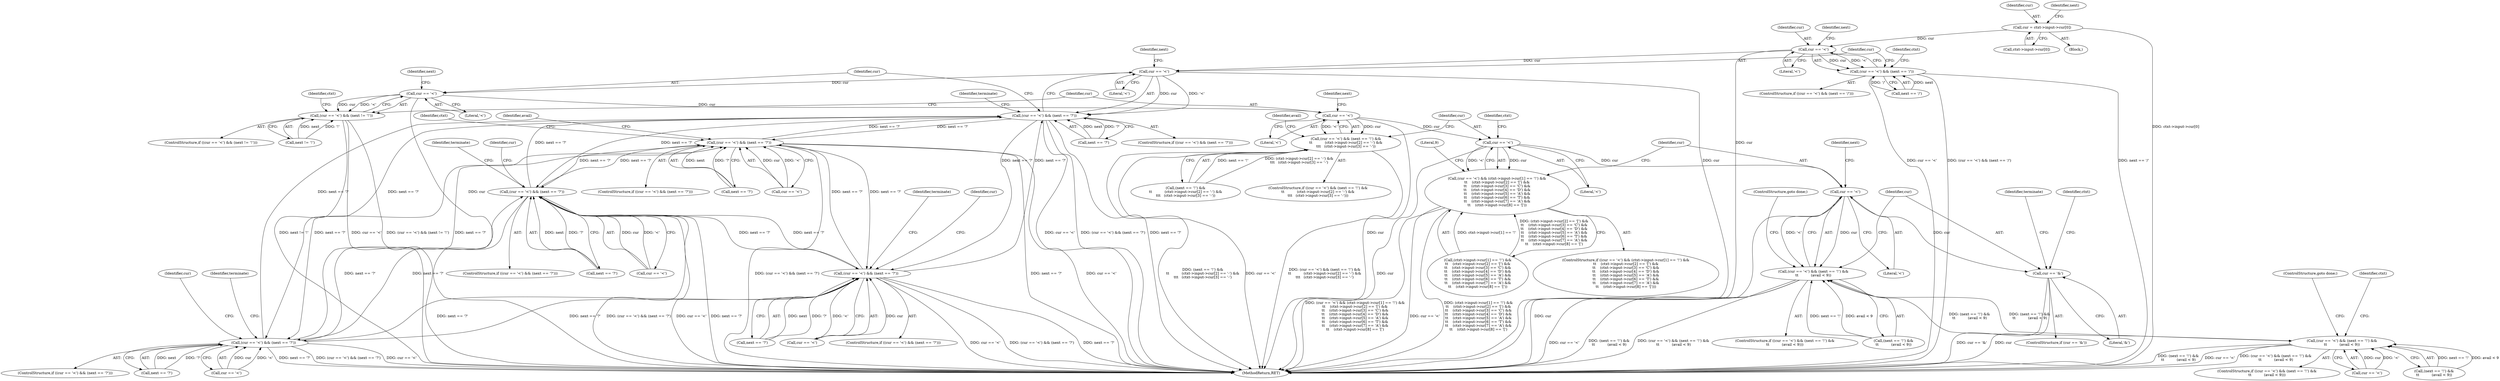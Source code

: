 digraph "0_Chrome_d0947db40187f4708c58e64cbd6013faf9eddeed_37@array" {
"1001265" [label="(Call,cur = ctxt->input->cur[0])"];
"1001295" [label="(Call,cur == '<')"];
"1001294" [label="(Call,(cur == '<') && (next == '/'))"];
"1001311" [label="(Call,cur == '<')"];
"1001310" [label="(Call,(cur == '<') && (next == '?'))"];
"1000609" [label="(Call,(cur == '<') && (next == '?'))"];
"1002118" [label="(Call,(cur == '<') && (next == '?'))"];
"1002509" [label="(Call,(cur == '<') && (next == '?'))"];
"1002720" [label="(Call,(cur == '<') && (next == '?'))"];
"1001335" [label="(Call,cur == '<')"];
"1001334" [label="(Call,(cur == '<') && (next != '!'))"];
"1001351" [label="(Call,cur == '<')"];
"1001350" [label="(Call,(cur == '<') && (next == '!') &&\n\t\t           (ctxt->input->cur[2] == '-') &&\n\t\t\t   (ctxt->input->cur[3] == '-'))"];
"1001423" [label="(Call,cur == '<')"];
"1001422" [label="(Call,(cur == '<') && (ctxt->input->cur[1] == '!') &&\n\t\t    (ctxt->input->cur[2] == '[') &&\n\t\t    (ctxt->input->cur[3] == 'C') &&\n\t\t    (ctxt->input->cur[4] == 'D') &&\n\t\t    (ctxt->input->cur[5] == 'A') &&\n\t\t    (ctxt->input->cur[6] == 'T') &&\n\t\t    (ctxt->input->cur[7] == 'A') &&\n\t\t    (ctxt->input->cur[8] == '['))"];
"1001517" [label="(Call,cur == '<')"];
"1001516" [label="(Call,(cur == '<') && (next == '!') &&\n\t\t           (avail < 9))"];
"1002397" [label="(Call,(cur == '<') && (next == '!') &&\n\t\t           (avail < 9))"];
"1001531" [label="(Call,cur == '&')"];
"1001426" [label="(Call,(ctxt->input->cur[1] == '!') &&\n\t\t    (ctxt->input->cur[2] == '[') &&\n\t\t    (ctxt->input->cur[3] == 'C') &&\n\t\t    (ctxt->input->cur[4] == 'D') &&\n\t\t    (ctxt->input->cur[5] == 'A') &&\n\t\t    (ctxt->input->cur[6] == 'T') &&\n\t\t    (ctxt->input->cur[7] == 'A') &&\n\t\t    (ctxt->input->cur[8] == '['))"];
"1002510" [label="(Call,cur == '<')"];
"1001381" [label="(Identifier,avail)"];
"1003423" [label="(MethodReturn,RET)"];
"1001520" [label="(Call,(next == '!') &&\n\t\t           (avail < 9))"];
"1002761" [label="(Identifier,cur)"];
"1001528" [label="(ControlStructure,goto done;)"];
"1001354" [label="(Call,(next == '!') &&\n\t\t           (ctxt->input->cur[2] == '-') &&\n\t\t\t   (ctxt->input->cur[3] == '-'))"];
"1001266" [label="(Identifier,cur)"];
"1002397" [label="(Call,(cur == '<') && (next == '!') &&\n\t\t           (avail < 9))"];
"1002724" [label="(Call,next == '?')"];
"1001424" [label="(Identifier,cur)"];
"1001516" [label="(Call,(cur == '<') && (next == '!') &&\n\t\t           (avail < 9))"];
"1001518" [label="(Identifier,cur)"];
"1001265" [label="(Call,cur = ctxt->input->cur[0])"];
"1002118" [label="(Call,(cur == '<') && (next == '?'))"];
"1001422" [label="(Call,(cur == '<') && (ctxt->input->cur[1] == '!') &&\n\t\t    (ctxt->input->cur[2] == '[') &&\n\t\t    (ctxt->input->cur[3] == 'C') &&\n\t\t    (ctxt->input->cur[4] == 'D') &&\n\t\t    (ctxt->input->cur[5] == 'A') &&\n\t\t    (ctxt->input->cur[6] == 'T') &&\n\t\t    (ctxt->input->cur[7] == 'A') &&\n\t\t    (ctxt->input->cur[8] == '['))"];
"1001349" [label="(ControlStructure,if ((cur == '<') && (next == '!') &&\n\t\t           (ctxt->input->cur[2] == '-') &&\n\t\t\t   (ctxt->input->cur[3] == '-')))"];
"1002414" [label="(Identifier,ctxt)"];
"1002509" [label="(Call,(cur == '<') && (next == '?'))"];
"1001295" [label="(Call,cur == '<')"];
"1001321" [label="(Identifier,terminate)"];
"1002719" [label="(ControlStructure,if ((cur == '<') && (next == '?')))"];
"1002122" [label="(Call,next == '?')"];
"1001297" [label="(Literal,'<')"];
"1002119" [label="(Call,cur == '<')"];
"1002159" [label="(Identifier,cur)"];
"1001298" [label="(Call,next == '/')"];
"1002720" [label="(Call,(cur == '<') && (next == '?'))"];
"1001338" [label="(Call,next != '!')"];
"1000814" [label="(Identifier,ctxt)"];
"1002731" [label="(Identifier,terminate)"];
"1002396" [label="(ControlStructure,if ((cur == '<') && (next == '!') &&\n\t\t           (avail < 9)))"];
"1000619" [label="(Identifier,avail)"];
"1001275" [label="(Identifier,next)"];
"1001353" [label="(Literal,'<')"];
"1001337" [label="(Literal,'<')"];
"1002520" [label="(Identifier,terminate)"];
"1001304" [label="(Identifier,ctxt)"];
"1001314" [label="(Call,next == '?')"];
"1002117" [label="(ControlStructure,if ((cur == '<') && (next == '?')))"];
"1001530" [label="(ControlStructure,if (cur == '&'))"];
"1001351" [label="(Call,cur == '<')"];
"1001533" [label="(Literal,'&')"];
"1001538" [label="(Identifier,terminate)"];
"1001309" [label="(ControlStructure,if ((cur == '<') && (next == '?')))"];
"1000613" [label="(Call,next == '?')"];
"1001356" [label="(Identifier,next)"];
"1002409" [label="(ControlStructure,goto done;)"];
"1000608" [label="(ControlStructure,if ((cur == '<') && (next == '?')))"];
"1002545" [label="(Identifier,cur)"];
"1001352" [label="(Identifier,cur)"];
"1001431" [label="(Identifier,ctxt)"];
"1001312" [label="(Identifier,cur)"];
"1001267" [label="(Call,ctxt->input->cur[0])"];
"1001335" [label="(Call,cur == '<')"];
"1001313" [label="(Literal,'<')"];
"1001293" [label="(ControlStructure,if ((cur == '<') && (next == '/')))"];
"1001333" [label="(ControlStructure,if ((cur == '<') && (next != '!')))"];
"1001515" [label="(ControlStructure,if ((cur == '<') && (next == '!') &&\n\t\t           (avail < 9)))"];
"1001310" [label="(Call,(cur == '<') && (next == '?'))"];
"1001507" [label="(Literal,9)"];
"1002398" [label="(Call,cur == '<')"];
"1002129" [label="(Identifier,terminate)"];
"1001519" [label="(Literal,'<')"];
"1002508" [label="(ControlStructure,if ((cur == '<') && (next == '?')))"];
"1001423" [label="(Call,cur == '<')"];
"1001517" [label="(Call,cur == '<')"];
"1001315" [label="(Identifier,next)"];
"1001311" [label="(Call,cur == '<')"];
"1002721" [label="(Call,cur == '<')"];
"1002401" [label="(Call,(next == '!') &&\n\t\t           (avail < 9))"];
"1001425" [label="(Literal,'<')"];
"1001522" [label="(Identifier,next)"];
"1000610" [label="(Call,cur == '<')"];
"1002513" [label="(Call,next == '?')"];
"1001421" [label="(ControlStructure,if ((cur == '<') && (ctxt->input->cur[1] == '!') &&\n\t\t    (ctxt->input->cur[2] == '[') &&\n\t\t    (ctxt->input->cur[3] == 'C') &&\n\t\t    (ctxt->input->cur[4] == 'D') &&\n\t\t    (ctxt->input->cur[5] == 'A') &&\n\t\t    (ctxt->input->cur[6] == 'T') &&\n\t\t    (ctxt->input->cur[7] == 'A') &&\n\t\t    (ctxt->input->cur[8] == '[')))"];
"1001294" [label="(Call,(cur == '<') && (next == '/'))"];
"1000609" [label="(Call,(cur == '<') && (next == '?'))"];
"1001251" [label="(Block,)"];
"1001555" [label="(Identifier,ctxt)"];
"1001299" [label="(Identifier,next)"];
"1001339" [label="(Identifier,next)"];
"1001336" [label="(Identifier,cur)"];
"1001531" [label="(Call,cur == '&')"];
"1001296" [label="(Identifier,cur)"];
"1001334" [label="(Call,(cur == '<') && (next != '!'))"];
"1001344" [label="(Identifier,ctxt)"];
"1001532" [label="(Identifier,cur)"];
"1001350" [label="(Call,(cur == '<') && (next == '!') &&\n\t\t           (ctxt->input->cur[2] == '-') &&\n\t\t\t   (ctxt->input->cur[3] == '-'))"];
"1001265" -> "1001251"  [label="AST: "];
"1001265" -> "1001267"  [label="CFG: "];
"1001266" -> "1001265"  [label="AST: "];
"1001267" -> "1001265"  [label="AST: "];
"1001275" -> "1001265"  [label="CFG: "];
"1001265" -> "1003423"  [label="DDG: ctxt->input->cur[0]"];
"1001265" -> "1001295"  [label="DDG: cur"];
"1001295" -> "1001294"  [label="AST: "];
"1001295" -> "1001297"  [label="CFG: "];
"1001296" -> "1001295"  [label="AST: "];
"1001297" -> "1001295"  [label="AST: "];
"1001299" -> "1001295"  [label="CFG: "];
"1001294" -> "1001295"  [label="CFG: "];
"1001295" -> "1003423"  [label="DDG: cur"];
"1001295" -> "1001294"  [label="DDG: cur"];
"1001295" -> "1001294"  [label="DDG: '<'"];
"1001295" -> "1001311"  [label="DDG: cur"];
"1001294" -> "1001293"  [label="AST: "];
"1001294" -> "1001298"  [label="CFG: "];
"1001298" -> "1001294"  [label="AST: "];
"1001304" -> "1001294"  [label="CFG: "];
"1001312" -> "1001294"  [label="CFG: "];
"1001294" -> "1003423"  [label="DDG: cur == '<'"];
"1001294" -> "1003423"  [label="DDG: (cur == '<') && (next == '/')"];
"1001294" -> "1003423"  [label="DDG: next == '/'"];
"1001298" -> "1001294"  [label="DDG: next"];
"1001298" -> "1001294"  [label="DDG: '/'"];
"1001311" -> "1001310"  [label="AST: "];
"1001311" -> "1001313"  [label="CFG: "];
"1001312" -> "1001311"  [label="AST: "];
"1001313" -> "1001311"  [label="AST: "];
"1001315" -> "1001311"  [label="CFG: "];
"1001310" -> "1001311"  [label="CFG: "];
"1001311" -> "1003423"  [label="DDG: cur"];
"1001311" -> "1001310"  [label="DDG: cur"];
"1001311" -> "1001310"  [label="DDG: '<'"];
"1001311" -> "1001335"  [label="DDG: cur"];
"1001310" -> "1001309"  [label="AST: "];
"1001310" -> "1001314"  [label="CFG: "];
"1001314" -> "1001310"  [label="AST: "];
"1001321" -> "1001310"  [label="CFG: "];
"1001336" -> "1001310"  [label="CFG: "];
"1001310" -> "1003423"  [label="DDG: cur == '<'"];
"1001310" -> "1003423"  [label="DDG: (cur == '<') && (next == '?')"];
"1001310" -> "1003423"  [label="DDG: next == '?'"];
"1001310" -> "1000609"  [label="DDG: next == '?'"];
"1001314" -> "1001310"  [label="DDG: next"];
"1001314" -> "1001310"  [label="DDG: '?'"];
"1002118" -> "1001310"  [label="DDG: next == '?'"];
"1000609" -> "1001310"  [label="DDG: next == '?'"];
"1002720" -> "1001310"  [label="DDG: next == '?'"];
"1002509" -> "1001310"  [label="DDG: next == '?'"];
"1001310" -> "1002118"  [label="DDG: next == '?'"];
"1001310" -> "1002509"  [label="DDG: next == '?'"];
"1001310" -> "1002720"  [label="DDG: next == '?'"];
"1000609" -> "1000608"  [label="AST: "];
"1000609" -> "1000610"  [label="CFG: "];
"1000609" -> "1000613"  [label="CFG: "];
"1000610" -> "1000609"  [label="AST: "];
"1000613" -> "1000609"  [label="AST: "];
"1000619" -> "1000609"  [label="CFG: "];
"1000814" -> "1000609"  [label="CFG: "];
"1000609" -> "1003423"  [label="DDG: next == '?'"];
"1000609" -> "1003423"  [label="DDG: cur == '<'"];
"1000609" -> "1003423"  [label="DDG: (cur == '<') && (next == '?')"];
"1000610" -> "1000609"  [label="DDG: cur"];
"1000610" -> "1000609"  [label="DDG: '<'"];
"1000613" -> "1000609"  [label="DDG: next"];
"1000613" -> "1000609"  [label="DDG: '?'"];
"1002118" -> "1000609"  [label="DDG: next == '?'"];
"1002720" -> "1000609"  [label="DDG: next == '?'"];
"1002509" -> "1000609"  [label="DDG: next == '?'"];
"1000609" -> "1002118"  [label="DDG: next == '?'"];
"1000609" -> "1002509"  [label="DDG: next == '?'"];
"1000609" -> "1002720"  [label="DDG: next == '?'"];
"1002118" -> "1002117"  [label="AST: "];
"1002118" -> "1002119"  [label="CFG: "];
"1002118" -> "1002122"  [label="CFG: "];
"1002119" -> "1002118"  [label="AST: "];
"1002122" -> "1002118"  [label="AST: "];
"1002129" -> "1002118"  [label="CFG: "];
"1002159" -> "1002118"  [label="CFG: "];
"1002118" -> "1003423"  [label="DDG: next == '?'"];
"1002118" -> "1003423"  [label="DDG: (cur == '<') && (next == '?')"];
"1002118" -> "1003423"  [label="DDG: cur == '<'"];
"1002119" -> "1002118"  [label="DDG: cur"];
"1002119" -> "1002118"  [label="DDG: '<'"];
"1002122" -> "1002118"  [label="DDG: next"];
"1002122" -> "1002118"  [label="DDG: '?'"];
"1002720" -> "1002118"  [label="DDG: next == '?'"];
"1002509" -> "1002118"  [label="DDG: next == '?'"];
"1002118" -> "1002509"  [label="DDG: next == '?'"];
"1002118" -> "1002720"  [label="DDG: next == '?'"];
"1002509" -> "1002508"  [label="AST: "];
"1002509" -> "1002510"  [label="CFG: "];
"1002509" -> "1002513"  [label="CFG: "];
"1002510" -> "1002509"  [label="AST: "];
"1002513" -> "1002509"  [label="AST: "];
"1002520" -> "1002509"  [label="CFG: "];
"1002545" -> "1002509"  [label="CFG: "];
"1002509" -> "1003423"  [label="DDG: cur == '<'"];
"1002509" -> "1003423"  [label="DDG: (cur == '<') && (next == '?')"];
"1002509" -> "1003423"  [label="DDG: next == '?'"];
"1002510" -> "1002509"  [label="DDG: cur"];
"1002510" -> "1002509"  [label="DDG: '<'"];
"1002513" -> "1002509"  [label="DDG: next"];
"1002513" -> "1002509"  [label="DDG: '?'"];
"1002720" -> "1002509"  [label="DDG: next == '?'"];
"1002509" -> "1002720"  [label="DDG: next == '?'"];
"1002720" -> "1002719"  [label="AST: "];
"1002720" -> "1002721"  [label="CFG: "];
"1002720" -> "1002724"  [label="CFG: "];
"1002721" -> "1002720"  [label="AST: "];
"1002724" -> "1002720"  [label="AST: "];
"1002731" -> "1002720"  [label="CFG: "];
"1002761" -> "1002720"  [label="CFG: "];
"1002720" -> "1003423"  [label="DDG: next == '?'"];
"1002720" -> "1003423"  [label="DDG: (cur == '<') && (next == '?')"];
"1002720" -> "1003423"  [label="DDG: cur == '<'"];
"1002721" -> "1002720"  [label="DDG: cur"];
"1002721" -> "1002720"  [label="DDG: '<'"];
"1002724" -> "1002720"  [label="DDG: next"];
"1002724" -> "1002720"  [label="DDG: '?'"];
"1001335" -> "1001334"  [label="AST: "];
"1001335" -> "1001337"  [label="CFG: "];
"1001336" -> "1001335"  [label="AST: "];
"1001337" -> "1001335"  [label="AST: "];
"1001339" -> "1001335"  [label="CFG: "];
"1001334" -> "1001335"  [label="CFG: "];
"1001335" -> "1003423"  [label="DDG: cur"];
"1001335" -> "1001334"  [label="DDG: cur"];
"1001335" -> "1001334"  [label="DDG: '<'"];
"1001335" -> "1001351"  [label="DDG: cur"];
"1001334" -> "1001333"  [label="AST: "];
"1001334" -> "1001338"  [label="CFG: "];
"1001338" -> "1001334"  [label="AST: "];
"1001344" -> "1001334"  [label="CFG: "];
"1001352" -> "1001334"  [label="CFG: "];
"1001334" -> "1003423"  [label="DDG: next != '!'"];
"1001334" -> "1003423"  [label="DDG: cur == '<'"];
"1001334" -> "1003423"  [label="DDG: (cur == '<') && (next != '!')"];
"1001338" -> "1001334"  [label="DDG: next"];
"1001338" -> "1001334"  [label="DDG: '!'"];
"1001351" -> "1001350"  [label="AST: "];
"1001351" -> "1001353"  [label="CFG: "];
"1001352" -> "1001351"  [label="AST: "];
"1001353" -> "1001351"  [label="AST: "];
"1001356" -> "1001351"  [label="CFG: "];
"1001350" -> "1001351"  [label="CFG: "];
"1001351" -> "1003423"  [label="DDG: cur"];
"1001351" -> "1001350"  [label="DDG: cur"];
"1001351" -> "1001350"  [label="DDG: '<'"];
"1001351" -> "1001423"  [label="DDG: cur"];
"1001350" -> "1001349"  [label="AST: "];
"1001350" -> "1001354"  [label="CFG: "];
"1001354" -> "1001350"  [label="AST: "];
"1001381" -> "1001350"  [label="CFG: "];
"1001424" -> "1001350"  [label="CFG: "];
"1001350" -> "1003423"  [label="DDG: (cur == '<') && (next == '!') &&\n\t\t           (ctxt->input->cur[2] == '-') &&\n\t\t\t   (ctxt->input->cur[3] == '-')"];
"1001350" -> "1003423"  [label="DDG: (next == '!') &&\n\t\t           (ctxt->input->cur[2] == '-') &&\n\t\t\t   (ctxt->input->cur[3] == '-')"];
"1001350" -> "1003423"  [label="DDG: cur == '<'"];
"1001354" -> "1001350"  [label="DDG: next == '!'"];
"1001354" -> "1001350"  [label="DDG: (ctxt->input->cur[2] == '-') &&\n\t\t\t   (ctxt->input->cur[3] == '-')"];
"1001423" -> "1001422"  [label="AST: "];
"1001423" -> "1001425"  [label="CFG: "];
"1001424" -> "1001423"  [label="AST: "];
"1001425" -> "1001423"  [label="AST: "];
"1001431" -> "1001423"  [label="CFG: "];
"1001422" -> "1001423"  [label="CFG: "];
"1001423" -> "1003423"  [label="DDG: cur"];
"1001423" -> "1001422"  [label="DDG: cur"];
"1001423" -> "1001422"  [label="DDG: '<'"];
"1001423" -> "1001517"  [label="DDG: cur"];
"1001422" -> "1001421"  [label="AST: "];
"1001422" -> "1001426"  [label="CFG: "];
"1001426" -> "1001422"  [label="AST: "];
"1001507" -> "1001422"  [label="CFG: "];
"1001518" -> "1001422"  [label="CFG: "];
"1001422" -> "1003423"  [label="DDG: (cur == '<') && (ctxt->input->cur[1] == '!') &&\n\t\t    (ctxt->input->cur[2] == '[') &&\n\t\t    (ctxt->input->cur[3] == 'C') &&\n\t\t    (ctxt->input->cur[4] == 'D') &&\n\t\t    (ctxt->input->cur[5] == 'A') &&\n\t\t    (ctxt->input->cur[6] == 'T') &&\n\t\t    (ctxt->input->cur[7] == 'A') &&\n\t\t    (ctxt->input->cur[8] == '[')"];
"1001422" -> "1003423"  [label="DDG: cur == '<'"];
"1001422" -> "1003423"  [label="DDG: (ctxt->input->cur[1] == '!') &&\n\t\t    (ctxt->input->cur[2] == '[') &&\n\t\t    (ctxt->input->cur[3] == 'C') &&\n\t\t    (ctxt->input->cur[4] == 'D') &&\n\t\t    (ctxt->input->cur[5] == 'A') &&\n\t\t    (ctxt->input->cur[6] == 'T') &&\n\t\t    (ctxt->input->cur[7] == 'A') &&\n\t\t    (ctxt->input->cur[8] == '[')"];
"1001426" -> "1001422"  [label="DDG: ctxt->input->cur[1] == '!'"];
"1001426" -> "1001422"  [label="DDG: (ctxt->input->cur[2] == '[') &&\n\t\t    (ctxt->input->cur[3] == 'C') &&\n\t\t    (ctxt->input->cur[4] == 'D') &&\n\t\t    (ctxt->input->cur[5] == 'A') &&\n\t\t    (ctxt->input->cur[6] == 'T') &&\n\t\t    (ctxt->input->cur[7] == 'A') &&\n\t\t    (ctxt->input->cur[8] == '[')"];
"1001517" -> "1001516"  [label="AST: "];
"1001517" -> "1001519"  [label="CFG: "];
"1001518" -> "1001517"  [label="AST: "];
"1001519" -> "1001517"  [label="AST: "];
"1001522" -> "1001517"  [label="CFG: "];
"1001516" -> "1001517"  [label="CFG: "];
"1001517" -> "1003423"  [label="DDG: cur"];
"1001517" -> "1001516"  [label="DDG: cur"];
"1001517" -> "1001516"  [label="DDG: '<'"];
"1001517" -> "1001531"  [label="DDG: cur"];
"1001516" -> "1001515"  [label="AST: "];
"1001516" -> "1001520"  [label="CFG: "];
"1001520" -> "1001516"  [label="AST: "];
"1001528" -> "1001516"  [label="CFG: "];
"1001532" -> "1001516"  [label="CFG: "];
"1001516" -> "1003423"  [label="DDG: cur == '<'"];
"1001516" -> "1003423"  [label="DDG: (next == '!') &&\n\t\t           (avail < 9)"];
"1001516" -> "1003423"  [label="DDG: (cur == '<') && (next == '!') &&\n\t\t           (avail < 9)"];
"1001520" -> "1001516"  [label="DDG: next == '!'"];
"1001520" -> "1001516"  [label="DDG: avail < 9"];
"1002397" -> "1001516"  [label="DDG: (next == '!') &&\n\t\t           (avail < 9)"];
"1001516" -> "1002397"  [label="DDG: (next == '!') &&\n\t\t           (avail < 9)"];
"1002397" -> "1002396"  [label="AST: "];
"1002397" -> "1002398"  [label="CFG: "];
"1002397" -> "1002401"  [label="CFG: "];
"1002398" -> "1002397"  [label="AST: "];
"1002401" -> "1002397"  [label="AST: "];
"1002409" -> "1002397"  [label="CFG: "];
"1002414" -> "1002397"  [label="CFG: "];
"1002397" -> "1003423"  [label="DDG: (next == '!') &&\n\t\t           (avail < 9)"];
"1002397" -> "1003423"  [label="DDG: cur == '<'"];
"1002397" -> "1003423"  [label="DDG: (cur == '<') && (next == '!') &&\n\t\t           (avail < 9)"];
"1002398" -> "1002397"  [label="DDG: cur"];
"1002398" -> "1002397"  [label="DDG: '<'"];
"1002401" -> "1002397"  [label="DDG: next == '!'"];
"1002401" -> "1002397"  [label="DDG: avail < 9"];
"1001531" -> "1001530"  [label="AST: "];
"1001531" -> "1001533"  [label="CFG: "];
"1001532" -> "1001531"  [label="AST: "];
"1001533" -> "1001531"  [label="AST: "];
"1001538" -> "1001531"  [label="CFG: "];
"1001555" -> "1001531"  [label="CFG: "];
"1001531" -> "1003423"  [label="DDG: cur == '&'"];
"1001531" -> "1003423"  [label="DDG: cur"];
}
